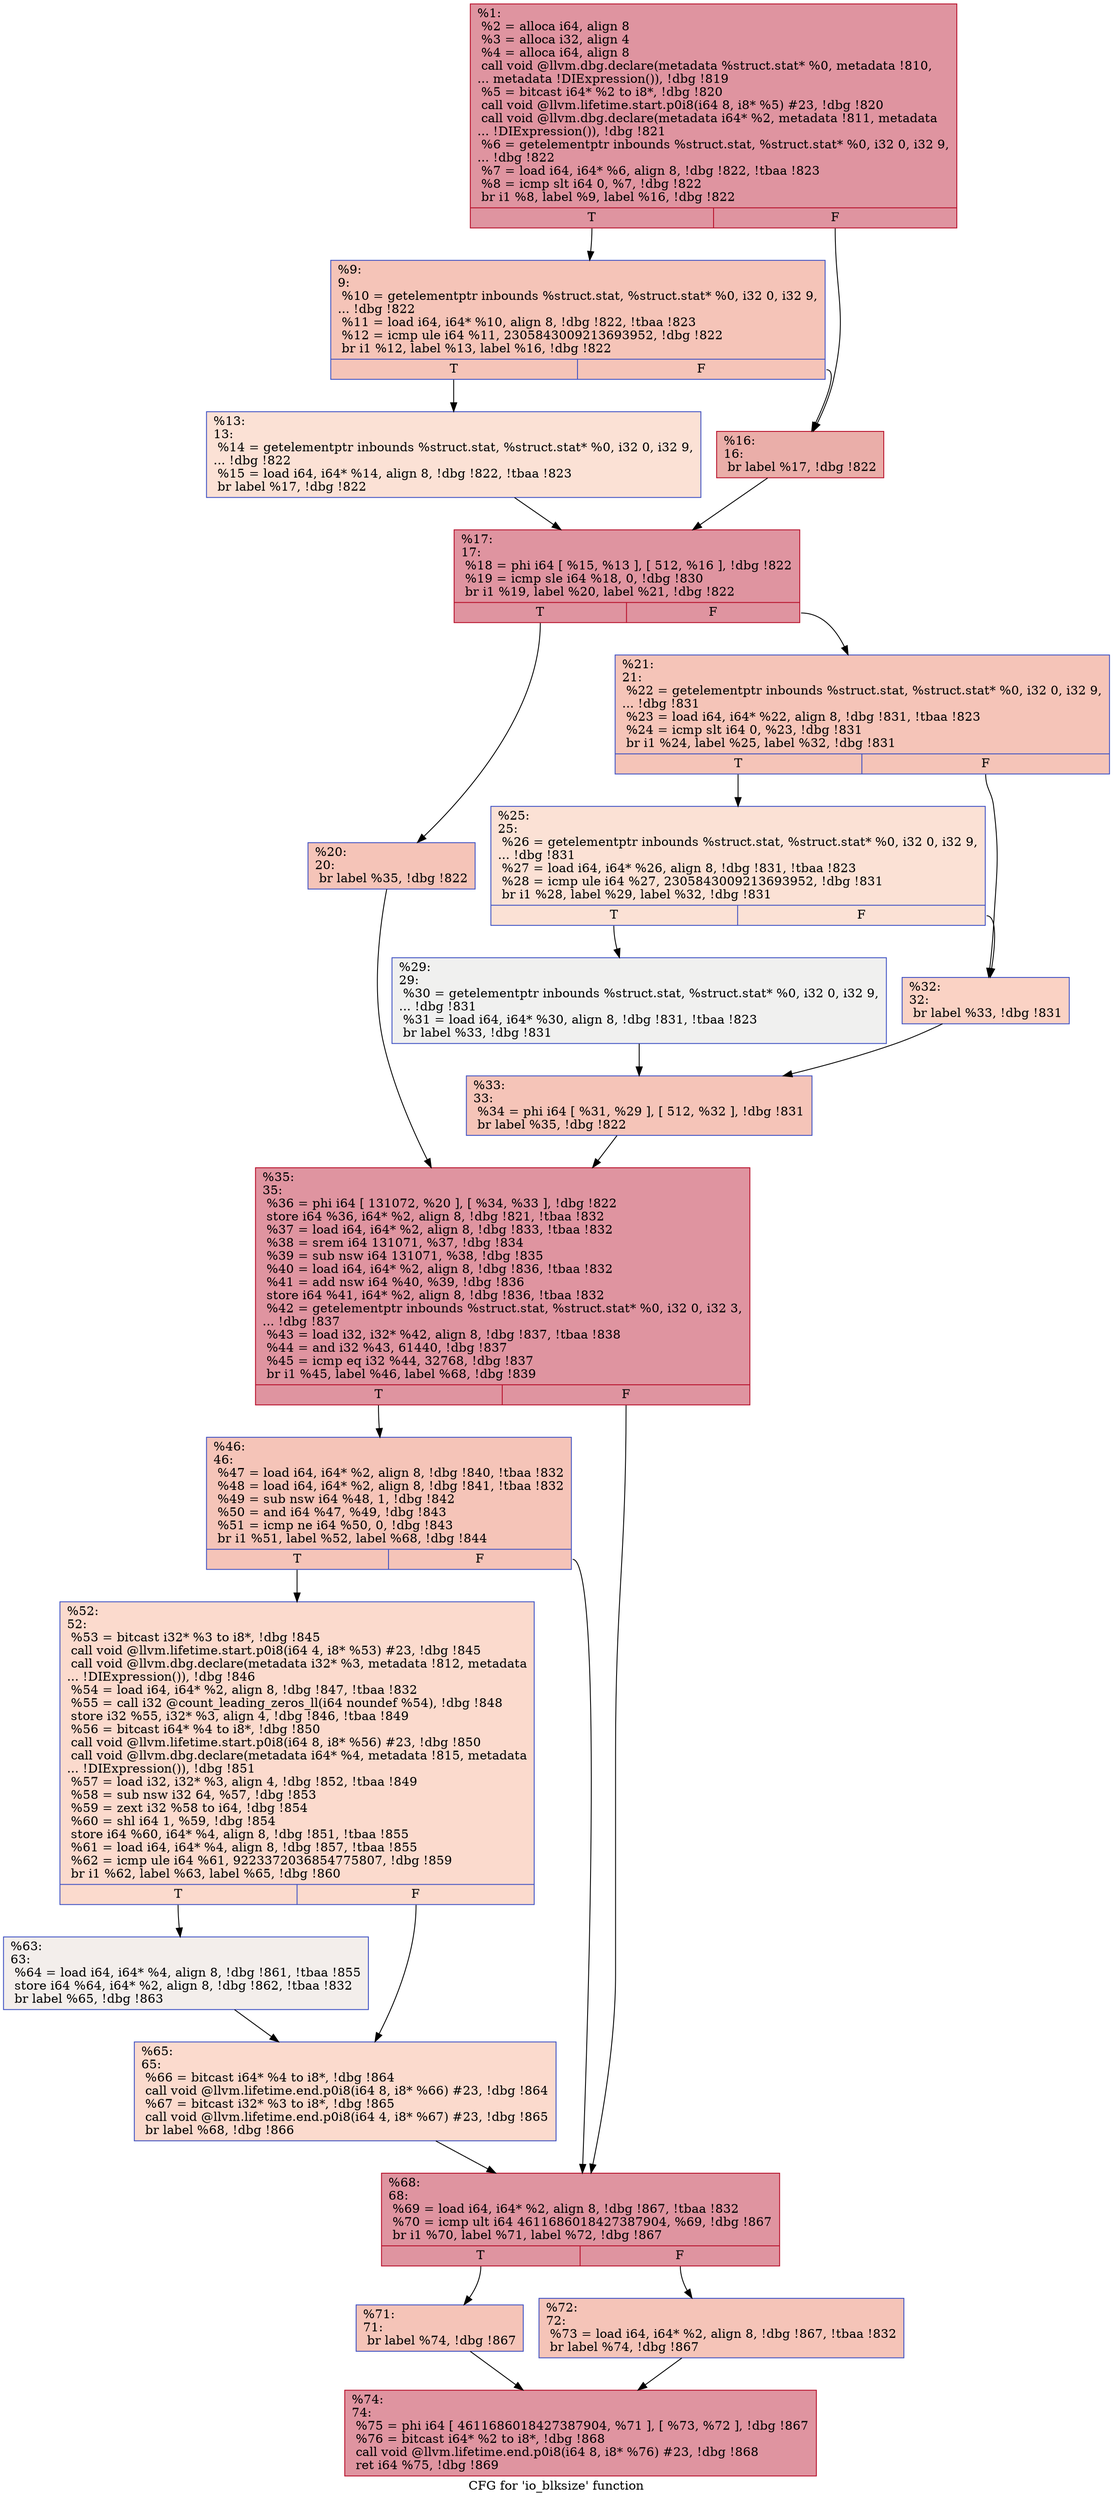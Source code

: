 digraph "CFG for 'io_blksize' function" {
	label="CFG for 'io_blksize' function";

	Node0x7c3680 [shape=record,color="#b70d28ff", style=filled, fillcolor="#b70d2870",label="{%1:\l  %2 = alloca i64, align 8\l  %3 = alloca i32, align 4\l  %4 = alloca i64, align 8\l  call void @llvm.dbg.declare(metadata %struct.stat* %0, metadata !810,\l... metadata !DIExpression()), !dbg !819\l  %5 = bitcast i64* %2 to i8*, !dbg !820\l  call void @llvm.lifetime.start.p0i8(i64 8, i8* %5) #23, !dbg !820\l  call void @llvm.dbg.declare(metadata i64* %2, metadata !811, metadata\l... !DIExpression()), !dbg !821\l  %6 = getelementptr inbounds %struct.stat, %struct.stat* %0, i32 0, i32 9,\l... !dbg !822\l  %7 = load i64, i64* %6, align 8, !dbg !822, !tbaa !823\l  %8 = icmp slt i64 0, %7, !dbg !822\l  br i1 %8, label %9, label %16, !dbg !822\l|{<s0>T|<s1>F}}"];
	Node0x7c3680:s0 -> Node0x7a3580;
	Node0x7c3680:s1 -> Node0x7a3620;
	Node0x7a3580 [shape=record,color="#3d50c3ff", style=filled, fillcolor="#e97a5f70",label="{%9:\l9:                                                \l  %10 = getelementptr inbounds %struct.stat, %struct.stat* %0, i32 0, i32 9,\l... !dbg !822\l  %11 = load i64, i64* %10, align 8, !dbg !822, !tbaa !823\l  %12 = icmp ule i64 %11, 2305843009213693952, !dbg !822\l  br i1 %12, label %13, label %16, !dbg !822\l|{<s0>T|<s1>F}}"];
	Node0x7a3580:s0 -> Node0x7a35d0;
	Node0x7a3580:s1 -> Node0x7a3620;
	Node0x7a35d0 [shape=record,color="#3d50c3ff", style=filled, fillcolor="#f7bca170",label="{%13:\l13:                                               \l  %14 = getelementptr inbounds %struct.stat, %struct.stat* %0, i32 0, i32 9,\l... !dbg !822\l  %15 = load i64, i64* %14, align 8, !dbg !822, !tbaa !823\l  br label %17, !dbg !822\l}"];
	Node0x7a35d0 -> Node0x7a3670;
	Node0x7a3620 [shape=record,color="#b70d28ff", style=filled, fillcolor="#d0473d70",label="{%16:\l16:                                               \l  br label %17, !dbg !822\l}"];
	Node0x7a3620 -> Node0x7a3670;
	Node0x7a3670 [shape=record,color="#b70d28ff", style=filled, fillcolor="#b70d2870",label="{%17:\l17:                                               \l  %18 = phi i64 [ %15, %13 ], [ 512, %16 ], !dbg !822\l  %19 = icmp sle i64 %18, 0, !dbg !830\l  br i1 %19, label %20, label %21, !dbg !822\l|{<s0>T|<s1>F}}"];
	Node0x7a3670:s0 -> Node0x7a36c0;
	Node0x7a3670:s1 -> Node0x7a3710;
	Node0x7a36c0 [shape=record,color="#3d50c3ff", style=filled, fillcolor="#e97a5f70",label="{%20:\l20:                                               \l  br label %35, !dbg !822\l}"];
	Node0x7a36c0 -> Node0x7a38a0;
	Node0x7a3710 [shape=record,color="#3d50c3ff", style=filled, fillcolor="#e97a5f70",label="{%21:\l21:                                               \l  %22 = getelementptr inbounds %struct.stat, %struct.stat* %0, i32 0, i32 9,\l... !dbg !831\l  %23 = load i64, i64* %22, align 8, !dbg !831, !tbaa !823\l  %24 = icmp slt i64 0, %23, !dbg !831\l  br i1 %24, label %25, label %32, !dbg !831\l|{<s0>T|<s1>F}}"];
	Node0x7a3710:s0 -> Node0x7a3760;
	Node0x7a3710:s1 -> Node0x7a3800;
	Node0x7a3760 [shape=record,color="#3d50c3ff", style=filled, fillcolor="#f7bca170",label="{%25:\l25:                                               \l  %26 = getelementptr inbounds %struct.stat, %struct.stat* %0, i32 0, i32 9,\l... !dbg !831\l  %27 = load i64, i64* %26, align 8, !dbg !831, !tbaa !823\l  %28 = icmp ule i64 %27, 2305843009213693952, !dbg !831\l  br i1 %28, label %29, label %32, !dbg !831\l|{<s0>T|<s1>F}}"];
	Node0x7a3760:s0 -> Node0x7a37b0;
	Node0x7a3760:s1 -> Node0x7a3800;
	Node0x7a37b0 [shape=record,color="#3d50c3ff", style=filled, fillcolor="#dedcdb70",label="{%29:\l29:                                               \l  %30 = getelementptr inbounds %struct.stat, %struct.stat* %0, i32 0, i32 9,\l... !dbg !831\l  %31 = load i64, i64* %30, align 8, !dbg !831, !tbaa !823\l  br label %33, !dbg !831\l}"];
	Node0x7a37b0 -> Node0x7a3850;
	Node0x7a3800 [shape=record,color="#3d50c3ff", style=filled, fillcolor="#f4987a70",label="{%32:\l32:                                               \l  br label %33, !dbg !831\l}"];
	Node0x7a3800 -> Node0x7a3850;
	Node0x7a3850 [shape=record,color="#3d50c3ff", style=filled, fillcolor="#e97a5f70",label="{%33:\l33:                                               \l  %34 = phi i64 [ %31, %29 ], [ 512, %32 ], !dbg !831\l  br label %35, !dbg !822\l}"];
	Node0x7a3850 -> Node0x7a38a0;
	Node0x7a38a0 [shape=record,color="#b70d28ff", style=filled, fillcolor="#b70d2870",label="{%35:\l35:                                               \l  %36 = phi i64 [ 131072, %20 ], [ %34, %33 ], !dbg !822\l  store i64 %36, i64* %2, align 8, !dbg !821, !tbaa !832\l  %37 = load i64, i64* %2, align 8, !dbg !833, !tbaa !832\l  %38 = srem i64 131071, %37, !dbg !834\l  %39 = sub nsw i64 131071, %38, !dbg !835\l  %40 = load i64, i64* %2, align 8, !dbg !836, !tbaa !832\l  %41 = add nsw i64 %40, %39, !dbg !836\l  store i64 %41, i64* %2, align 8, !dbg !836, !tbaa !832\l  %42 = getelementptr inbounds %struct.stat, %struct.stat* %0, i32 0, i32 3,\l... !dbg !837\l  %43 = load i32, i32* %42, align 8, !dbg !837, !tbaa !838\l  %44 = and i32 %43, 61440, !dbg !837\l  %45 = icmp eq i32 %44, 32768, !dbg !837\l  br i1 %45, label %46, label %68, !dbg !839\l|{<s0>T|<s1>F}}"];
	Node0x7a38a0:s0 -> Node0x7a38f0;
	Node0x7a38a0:s1 -> Node0x7a3a30;
	Node0x7a38f0 [shape=record,color="#3d50c3ff", style=filled, fillcolor="#e97a5f70",label="{%46:\l46:                                               \l  %47 = load i64, i64* %2, align 8, !dbg !840, !tbaa !832\l  %48 = load i64, i64* %2, align 8, !dbg !841, !tbaa !832\l  %49 = sub nsw i64 %48, 1, !dbg !842\l  %50 = and i64 %47, %49, !dbg !843\l  %51 = icmp ne i64 %50, 0, !dbg !843\l  br i1 %51, label %52, label %68, !dbg !844\l|{<s0>T|<s1>F}}"];
	Node0x7a38f0:s0 -> Node0x7a3940;
	Node0x7a38f0:s1 -> Node0x7a3a30;
	Node0x7a3940 [shape=record,color="#3d50c3ff", style=filled, fillcolor="#f7ac8e70",label="{%52:\l52:                                               \l  %53 = bitcast i32* %3 to i8*, !dbg !845\l  call void @llvm.lifetime.start.p0i8(i64 4, i8* %53) #23, !dbg !845\l  call void @llvm.dbg.declare(metadata i32* %3, metadata !812, metadata\l... !DIExpression()), !dbg !846\l  %54 = load i64, i64* %2, align 8, !dbg !847, !tbaa !832\l  %55 = call i32 @count_leading_zeros_ll(i64 noundef %54), !dbg !848\l  store i32 %55, i32* %3, align 4, !dbg !846, !tbaa !849\l  %56 = bitcast i64* %4 to i8*, !dbg !850\l  call void @llvm.lifetime.start.p0i8(i64 8, i8* %56) #23, !dbg !850\l  call void @llvm.dbg.declare(metadata i64* %4, metadata !815, metadata\l... !DIExpression()), !dbg !851\l  %57 = load i32, i32* %3, align 4, !dbg !852, !tbaa !849\l  %58 = sub nsw i32 64, %57, !dbg !853\l  %59 = zext i32 %58 to i64, !dbg !854\l  %60 = shl i64 1, %59, !dbg !854\l  store i64 %60, i64* %4, align 8, !dbg !851, !tbaa !855\l  %61 = load i64, i64* %4, align 8, !dbg !857, !tbaa !855\l  %62 = icmp ule i64 %61, 9223372036854775807, !dbg !859\l  br i1 %62, label %63, label %65, !dbg !860\l|{<s0>T|<s1>F}}"];
	Node0x7a3940:s0 -> Node0x7a3990;
	Node0x7a3940:s1 -> Node0x7a39e0;
	Node0x7a3990 [shape=record,color="#3d50c3ff", style=filled, fillcolor="#e5d8d170",label="{%63:\l63:                                               \l  %64 = load i64, i64* %4, align 8, !dbg !861, !tbaa !855\l  store i64 %64, i64* %2, align 8, !dbg !862, !tbaa !832\l  br label %65, !dbg !863\l}"];
	Node0x7a3990 -> Node0x7a39e0;
	Node0x7a39e0 [shape=record,color="#3d50c3ff", style=filled, fillcolor="#f7ac8e70",label="{%65:\l65:                                               \l  %66 = bitcast i64* %4 to i8*, !dbg !864\l  call void @llvm.lifetime.end.p0i8(i64 8, i8* %66) #23, !dbg !864\l  %67 = bitcast i32* %3 to i8*, !dbg !865\l  call void @llvm.lifetime.end.p0i8(i64 4, i8* %67) #23, !dbg !865\l  br label %68, !dbg !866\l}"];
	Node0x7a39e0 -> Node0x7a3a30;
	Node0x7a3a30 [shape=record,color="#b70d28ff", style=filled, fillcolor="#b70d2870",label="{%68:\l68:                                               \l  %69 = load i64, i64* %2, align 8, !dbg !867, !tbaa !832\l  %70 = icmp ult i64 4611686018427387904, %69, !dbg !867\l  br i1 %70, label %71, label %72, !dbg !867\l|{<s0>T|<s1>F}}"];
	Node0x7a3a30:s0 -> Node0x7a3a80;
	Node0x7a3a30:s1 -> Node0x7a3ad0;
	Node0x7a3a80 [shape=record,color="#3d50c3ff", style=filled, fillcolor="#e97a5f70",label="{%71:\l71:                                               \l  br label %74, !dbg !867\l}"];
	Node0x7a3a80 -> Node0x7a3b20;
	Node0x7a3ad0 [shape=record,color="#3d50c3ff", style=filled, fillcolor="#e97a5f70",label="{%72:\l72:                                               \l  %73 = load i64, i64* %2, align 8, !dbg !867, !tbaa !832\l  br label %74, !dbg !867\l}"];
	Node0x7a3ad0 -> Node0x7a3b20;
	Node0x7a3b20 [shape=record,color="#b70d28ff", style=filled, fillcolor="#b70d2870",label="{%74:\l74:                                               \l  %75 = phi i64 [ 4611686018427387904, %71 ], [ %73, %72 ], !dbg !867\l  %76 = bitcast i64* %2 to i8*, !dbg !868\l  call void @llvm.lifetime.end.p0i8(i64 8, i8* %76) #23, !dbg !868\l  ret i64 %75, !dbg !869\l}"];
}
